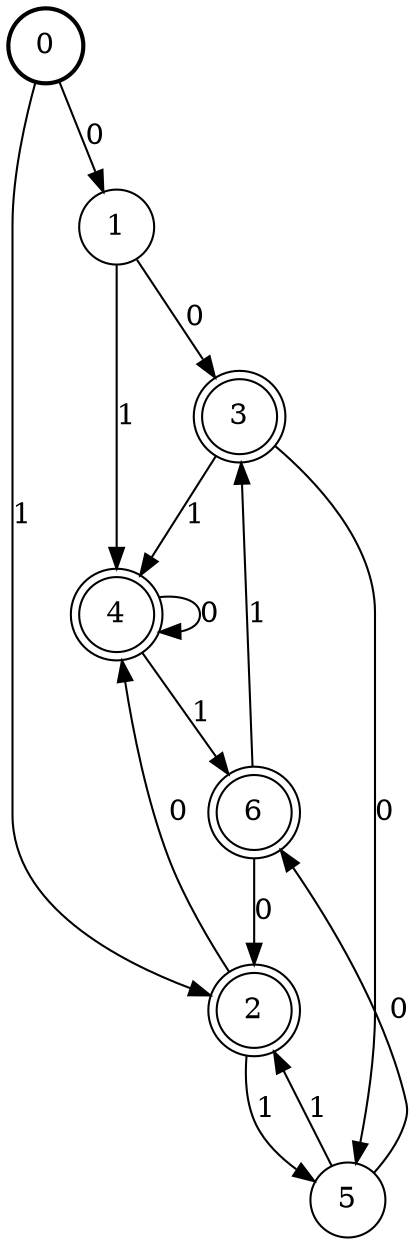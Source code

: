 digraph Automat {
    node [shape = circle];
    0 [style = "bold"];
    0 -> 1 [label = "0"];
    0 -> 2 [label = "1"];
    1 -> 3 [label = "0"];
    1 -> 4 [label = "1"];
    2 [peripheries=2]
    2 -> 4 [label = "0"];
    2 -> 5 [label = "1"];
    3 [peripheries=2]
    3 -> 5 [label = "0"];
    3 -> 4 [label = "1"];
    4 [peripheries=2]
    4 -> 4 [label = "0"];
    4 -> 6 [label = "1"];
    5 -> 6 [label = "0"];
    5 -> 2 [label = "1"];
    6 [peripheries=2]
    6 -> 2 [label = "0"];
    6 -> 3 [label = "1"];
}

